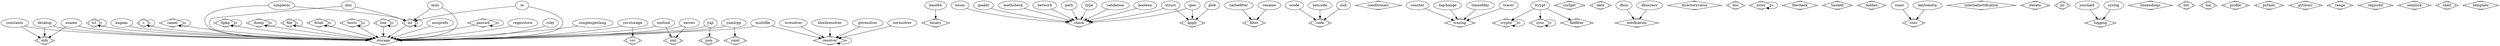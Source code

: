 strict digraph G {
	splines = true;
	storage [shape=Mdiamond];
	augeas -> storage;
	binary [shape=Mdiamond];
	base64 -> binary;
	resolver [shape=Mdiamond];
	blockresolver -> resolver;
	check [shape=Mdiamond];
	boolean -> check;
	storage [shape=Mdiamond];
	c -> storage;
	c [shape=Mdiamond];
	c -> c;
	filter [shape=Mdiamond];
	cachefilter -> filter;
	storage [shape=Mdiamond];
	camel -> storage;
	camel [shape=Mdiamond];
	camel -> camel;
	code [shape=Mdiamond];
	ccode -> code;
	conditionals [shape=Mdiamond];
	storage [shape=Mdiamond];
	constants -> storage;
	info [shape=Mdiamond];
	constants -> info;
	tracing [shape=Mdiamond];
	counter -> tracing;
	crypto [shape=Mdiamond];
	crypto -> crypto;
	storage [shape=Mdiamond];
	csvstorage -> storage;
	csv [shape=Mdiamond];
	csvstorage -> csv;
	curlget [shape=Mdiamond];
	date [shape=Mdiamond];
	notification [shape=Mdiamond];
	dbus -> notification;
	notification [shape=Mdiamond];
	dbusrecv -> notification;
	storage [shape=Mdiamond];
	desktop -> storage;
	info [shape=Mdiamond];
	desktop -> info;
	storage [shape=Mdiamond];
	dini -> storage;
	ini [shape=Mdiamond];
	dini -> ini;
	directoryvalue [shape=Mdiamond];
	doc [shape=Mdiamond];
	storage [shape=Mdiamond];
	dpkg -> storage;
	dpkg [shape=Mdiamond];
	dpkg -> dpkg;
	storage [shape=Mdiamond];
	dump -> storage;
	dump [shape=Mdiamond];
	dump -> dump;
	check [shape=Mdiamond];
	enum -> check;
	error [shape=Mdiamond];
	error -> error;
	sync [shape=Mdiamond];
	fcrypt -> sync;
	filefilter [shape=Mdiamond];
	fcrypt -> filefilter;
	crypto [shape=Mdiamond];
	fcrypt -> crypto;
	storage [shape=Mdiamond];
	file -> storage;
	file [shape=Mdiamond];
	file -> file;
	filecheck [shape=Mdiamond];
	storage [shape=Mdiamond];
	fstab -> storage;
	fstab [shape=Mdiamond];
	fstab -> fstab;
	resolver [shape=Mdiamond];
	gitresolver -> resolver;
	apply [shape=Mdiamond];
	glob -> apply;
	haskell [shape=Mdiamond];
	code [shape=Mdiamond];
	hexcode -> code;
	hidden [shape=Mdiamond];
	storage [shape=Mdiamond];
	hosts -> storage;
	hosts [shape=Mdiamond];
	hosts -> hosts;
	conv [shape=Mdiamond];
	iconv -> conv;
	storage [shape=Mdiamond];
	ini -> storage;
	ini [shape=Mdiamond];
	ini -> ini;
	internalnotification [shape=Mdiamond];
	check [shape=Mdiamond];
	ipaddr -> check;
	iterate [shape=Mdiamond];
	jni [shape=Mdiamond];
	logging [shape=Mdiamond];
	journald -> logging;
	conv [shape=Mdiamond];
	keytometa -> conv;
	storage [shape=Mdiamond];
	line -> storage;
	line [shape=Mdiamond];
	line -> line;
	lineendings [shape=Mdiamond];
	list [shape=Mdiamond];
	tracing [shape=Mdiamond];
	logchange -> tracing;
	lua [shape=Mdiamond];
	check [shape=Mdiamond];
	mathcheck -> check;
	storage [shape=Mdiamond];
	mini -> storage;
	ini [shape=Mdiamond];
	mini -> ini;
	storage [shape=Mdiamond];
	mozprefs -> storage;
	resolver [shape=Mdiamond];
	multifile -> resolver;
	storage [shape=Mdiamond];
	multifile -> storage;
	check [shape=Mdiamond];
	network -> check;
	storage [shape=Mdiamond];
	ni -> storage;
	ini [shape=Mdiamond];
	ni -> ini;
	resolver [shape=Mdiamond];
	noresolver -> resolver;
	code [shape=Mdiamond];
	null -> code;
	storage [shape=Mdiamond];
	passwd -> storage;
	passwd [shape=Mdiamond];
	passwd -> passwd;
	check [shape=Mdiamond];
	path -> check;
	profile [shape=Mdiamond];
	python [shape=Mdiamond];
	python2 [shape=Mdiamond];
	range [shape=Mdiamond];
	storage [shape=Mdiamond];
	regexstore -> storage;
	filter [shape=Mdiamond];
	rename -> filter;
	required [shape=Mdiamond];
	resolver [shape=Mdiamond];
	resolver -> resolver;
	storage [shape=Mdiamond];
	ruby -> storage;
	semlock [shape=Mdiamond];
	shell [shape=Mdiamond];
	storage [shape=Mdiamond];
	simpleini -> storage;
	ini [shape=Mdiamond];
	simpleini -> ini;
	storage [shape=Mdiamond];
	simplespeclang -> storage;
	check [shape=Mdiamond];
	spec -> check;
	apply [shape=Mdiamond];
	spec -> apply;
	apply [shape=Mdiamond];
	struct -> apply;
	check [shape=Mdiamond];
	struct -> check;
	sync [shape=Mdiamond];
	sync -> sync;
	logging [shape=Mdiamond];
	syslog -> logging;
	storage [shape=Mdiamond];
	tcl -> storage;
	tcl [shape=Mdiamond];
	tcl -> tcl;
	template [shape=Mdiamond];
	tracing [shape=Mdiamond];
	timeofday -> tracing;
	tracing [shape=Mdiamond];
	tracer -> tracing;
	check [shape=Mdiamond];
	type -> check;
	storage [shape=Mdiamond];
	uname -> storage;
	info [shape=Mdiamond];
	uname -> info;
	check [shape=Mdiamond];
	validation -> check;
	resolver [shape=Mdiamond];
	wresolver -> resolver;
	storage [shape=Mdiamond];
	xerces -> storage;
	xml [shape=Mdiamond];
	xerces -> xml;
	storage [shape=Mdiamond];
	xmltool -> storage;
	xml [shape=Mdiamond];
	xmltool -> xml;
	storage [shape=Mdiamond];
	yajl -> storage;
	json [shape=Mdiamond];
	yajl -> json;
	storage [shape=Mdiamond];
	yamlcpp -> storage;
	yaml [shape=Mdiamond];
	yamlcpp -> yaml;
}

